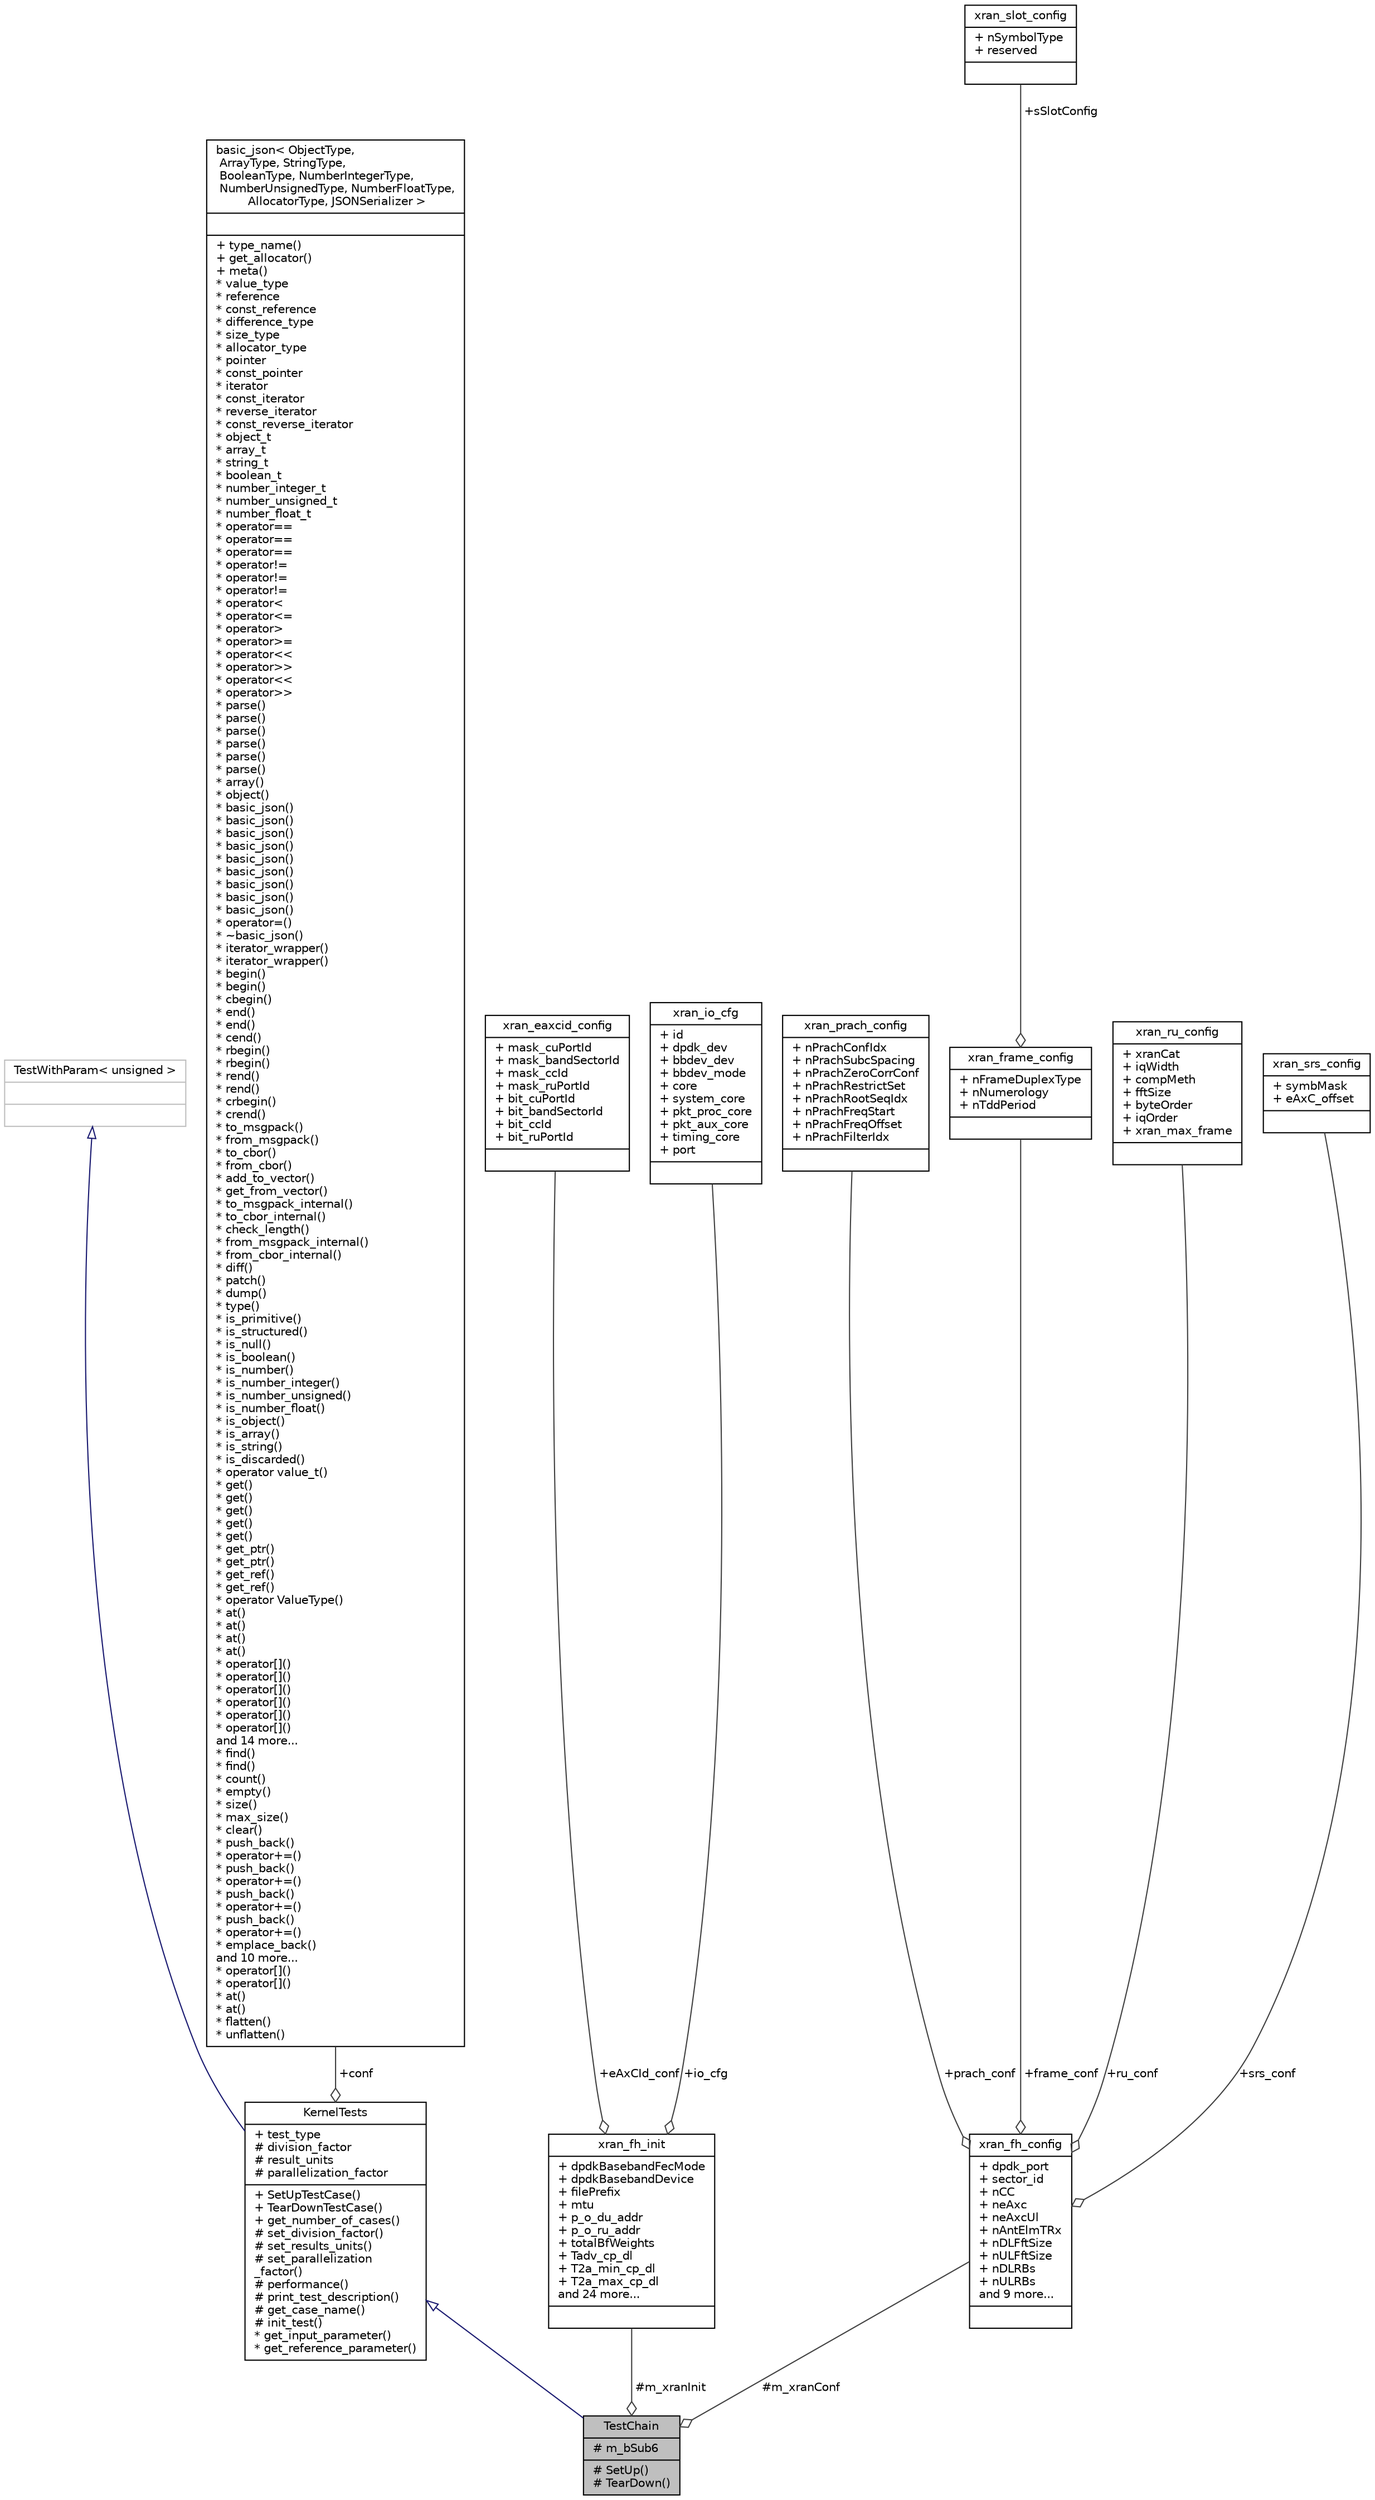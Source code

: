 digraph "TestChain"
{
 // LATEX_PDF_SIZE
  edge [fontname="Helvetica",fontsize="10",labelfontname="Helvetica",labelfontsize="10"];
  node [fontname="Helvetica",fontsize="10",shape=record];
  Node1 [label="{TestChain\n|# m_bSub6\l|# SetUp()\l# TearDown()\l}",height=0.2,width=0.4,color="black", fillcolor="grey75", style="filled", fontcolor="black",tooltip=" "];
  Node2 -> Node1 [dir="back",color="midnightblue",fontsize="10",style="solid",arrowtail="onormal",fontname="Helvetica"];
  Node2 [label="{KernelTests\n|+ test_type\l# division_factor\l# result_units\l# parallelization_factor\l|+ SetUpTestCase()\l+ TearDownTestCase()\l+ get_number_of_cases()\l# set_division_factor()\l# set_results_units()\l# set_parallelization\l_factor()\l# performance()\l# print_test_description()\l# get_case_name()\l# init_test()\l* get_input_parameter()\l* get_reference_parameter()\l}",height=0.2,width=0.4,color="black", fillcolor="white", style="filled",URL="$class_kernel_tests.html",tooltip=" "];
  Node3 -> Node2 [dir="back",color="midnightblue",fontsize="10",style="solid",arrowtail="onormal",fontname="Helvetica"];
  Node3 [label="{TestWithParam\< unsigned \>\n||}",height=0.2,width=0.4,color="grey75", fillcolor="white", style="filled",tooltip=" "];
  Node4 -> Node2 [color="grey25",fontsize="10",style="solid",label=" +conf" ,arrowhead="odiamond",fontname="Helvetica"];
  Node4 [label="{basic_json\< ObjectType,\l ArrayType, StringType,\l BooleanType, NumberIntegerType,\l NumberUnsignedType, NumberFloatType,\l AllocatorType, JSONSerializer \>\n||+ type_name()\l+ get_allocator()\l+ meta()\l* value_type\l* reference\l* const_reference\l* difference_type\l* size_type\l* allocator_type\l* pointer\l* const_pointer\l* iterator\l* const_iterator\l* reverse_iterator\l* const_reverse_iterator\l* object_t\l* array_t\l* string_t\l* boolean_t\l* number_integer_t\l* number_unsigned_t\l* number_float_t\l* operator==\l* operator==\l* operator==\l* operator!=\l* operator!=\l* operator!=\l* operator\<\l* operator\<=\l* operator\>\l* operator\>=\l* operator\<\<\l* operator\>\>\l* operator\<\<\l* operator\>\>\l* parse()\l* parse()\l* parse()\l* parse()\l* parse()\l* parse()\l* array()\l* object()\l* basic_json()\l* basic_json()\l* basic_json()\l* basic_json()\l* basic_json()\l* basic_json()\l* basic_json()\l* basic_json()\l* basic_json()\l* operator=()\l* ~basic_json()\l* iterator_wrapper()\l* iterator_wrapper()\l* begin()\l* begin()\l* cbegin()\l* end()\l* end()\l* cend()\l* rbegin()\l* rbegin()\l* rend()\l* rend()\l* crbegin()\l* crend()\l* to_msgpack()\l* from_msgpack()\l* to_cbor()\l* from_cbor()\l* add_to_vector()\l* get_from_vector()\l* to_msgpack_internal()\l* to_cbor_internal()\l* check_length()\l* from_msgpack_internal()\l* from_cbor_internal()\l* diff()\l* patch()\l* dump()\l* type()\l* is_primitive()\l* is_structured()\l* is_null()\l* is_boolean()\l* is_number()\l* is_number_integer()\l* is_number_unsigned()\l* is_number_float()\l* is_object()\l* is_array()\l* is_string()\l* is_discarded()\l* operator value_t()\l* get()\l* get()\l* get()\l* get()\l* get()\l* get_ptr()\l* get_ptr()\l* get_ref()\l* get_ref()\l* operator ValueType()\l* at()\l* at()\l* at()\l* at()\l* operator[]()\l* operator[]()\l* operator[]()\l* operator[]()\l* operator[]()\l* operator[]()\land 14 more...\l* find()\l* find()\l* count()\l* empty()\l* size()\l* max_size()\l* clear()\l* push_back()\l* operator+=()\l* push_back()\l* operator+=()\l* push_back()\l* operator+=()\l* push_back()\l* operator+=()\l* emplace_back()\land 10 more...\l* operator[]()\l* operator[]()\l* at()\l* at()\l* flatten()\l* unflatten()\l}",height=0.2,width=0.4,color="black", fillcolor="white", style="filled",URL="$classnlohmann_1_1basic__json.html",tooltip="a class to store JSON values"];
  Node5 -> Node1 [color="grey25",fontsize="10",style="solid",label=" #m_xranInit" ,arrowhead="odiamond",fontname="Helvetica"];
  Node5 [label="{xran_fh_init\n|+ dpdkBasebandFecMode\l+ dpdkBasebandDevice\l+ filePrefix\l+ mtu\l+ p_o_du_addr\l+ p_o_ru_addr\l+ totalBfWeights\l+ Tadv_cp_dl\l+ T2a_min_cp_dl\l+ T2a_max_cp_dl\land 24 more...\l|}",height=0.2,width=0.4,color="black", fillcolor="white", style="filled",URL="$structxran__fh__init.html",tooltip=" "];
  Node6 -> Node5 [color="grey25",fontsize="10",style="solid",label=" +eAxCId_conf" ,arrowhead="odiamond",fontname="Helvetica"];
  Node6 [label="{xran_eaxcid_config\n|+ mask_cuPortId\l+ mask_bandSectorId\l+ mask_ccId\l+ mask_ruPortId\l+ bit_cuPortId\l+ bit_bandSectorId\l+ bit_ccId\l+ bit_ruPortId\l|}",height=0.2,width=0.4,color="black", fillcolor="white", style="filled",URL="$structxran__eaxcid__config.html",tooltip=" "];
  Node7 -> Node5 [color="grey25",fontsize="10",style="solid",label=" +io_cfg" ,arrowhead="odiamond",fontname="Helvetica"];
  Node7 [label="{xran_io_cfg\n|+ id\l+ dpdk_dev\l+ bbdev_dev\l+ bbdev_mode\l+ core\l+ system_core\l+ pkt_proc_core\l+ pkt_aux_core\l+ timing_core\l+ port\l|}",height=0.2,width=0.4,color="black", fillcolor="white", style="filled",URL="$structxran__io__cfg.html",tooltip=" "];
  Node8 -> Node1 [color="grey25",fontsize="10",style="solid",label=" #m_xranConf" ,arrowhead="odiamond",fontname="Helvetica"];
  Node8 [label="{xran_fh_config\n|+ dpdk_port\l+ sector_id\l+ nCC\l+ neAxc\l+ neAxcUl\l+ nAntElmTRx\l+ nDLFftSize\l+ nULFftSize\l+ nDLRBs\l+ nULRBs\land 9 more...\l|}",height=0.2,width=0.4,color="black", fillcolor="white", style="filled",URL="$structxran__fh__config.html",tooltip=" "];
  Node9 -> Node8 [color="grey25",fontsize="10",style="solid",label=" +prach_conf" ,arrowhead="odiamond",fontname="Helvetica"];
  Node9 [label="{xran_prach_config\n|+ nPrachConfIdx\l+ nPrachSubcSpacing\l+ nPrachZeroCorrConf\l+ nPrachRestrictSet\l+ nPrachRootSeqIdx\l+ nPrachFreqStart\l+ nPrachFreqOffset\l+ nPrachFilterIdx\l|}",height=0.2,width=0.4,color="black", fillcolor="white", style="filled",URL="$structxran__prach__config.html",tooltip=" "];
  Node10 -> Node8 [color="grey25",fontsize="10",style="solid",label=" +frame_conf" ,arrowhead="odiamond",fontname="Helvetica"];
  Node10 [label="{xran_frame_config\n|+ nFrameDuplexType\l+ nNumerology\l+ nTddPeriod\l|}",height=0.2,width=0.4,color="black", fillcolor="white", style="filled",URL="$structxran__frame__config.html",tooltip=" "];
  Node11 -> Node10 [color="grey25",fontsize="10",style="solid",label=" +sSlotConfig" ,arrowhead="odiamond",fontname="Helvetica"];
  Node11 [label="{xran_slot_config\n|+ nSymbolType\l+ reserved\l|}",height=0.2,width=0.4,color="black", fillcolor="white", style="filled",URL="$structxran__slot__config.html",tooltip=" "];
  Node12 -> Node8 [color="grey25",fontsize="10",style="solid",label=" +ru_conf" ,arrowhead="odiamond",fontname="Helvetica"];
  Node12 [label="{xran_ru_config\n|+ xranCat\l+ iqWidth\l+ compMeth\l+ fftSize\l+ byteOrder\l+ iqOrder\l+ xran_max_frame\l|}",height=0.2,width=0.4,color="black", fillcolor="white", style="filled",URL="$structxran__ru__config.html",tooltip=" "];
  Node13 -> Node8 [color="grey25",fontsize="10",style="solid",label=" +srs_conf" ,arrowhead="odiamond",fontname="Helvetica"];
  Node13 [label="{xran_srs_config\n|+ symbMask\l+ eAxC_offset\l|}",height=0.2,width=0.4,color="black", fillcolor="white", style="filled",URL="$structxran__srs__config.html",tooltip=" "];
}

